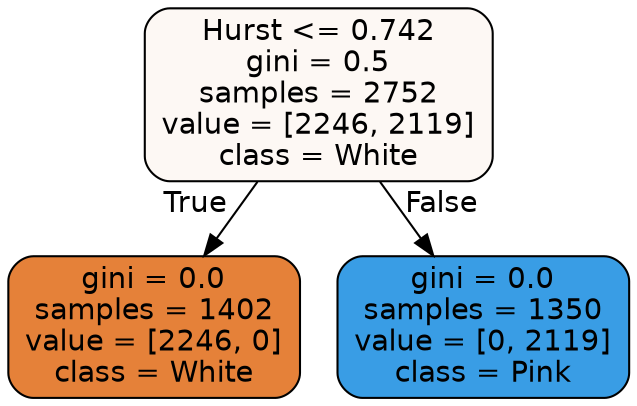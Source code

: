 digraph Tree {
node [shape=box, style="filled, rounded", color="black", fontname=helvetica] ;
edge [fontname=helvetica] ;
0 [label="Hurst <= 0.742\ngini = 0.5\nsamples = 2752\nvalue = [2246, 2119]\nclass = White", fillcolor="#e581390e"] ;
1 [label="gini = 0.0\nsamples = 1402\nvalue = [2246, 0]\nclass = White", fillcolor="#e58139ff"] ;
0 -> 1 [labeldistance=2.5, labelangle=45, headlabel="True"] ;
2 [label="gini = 0.0\nsamples = 1350\nvalue = [0, 2119]\nclass = Pink", fillcolor="#399de5ff"] ;
0 -> 2 [labeldistance=2.5, labelangle=-45, headlabel="False"] ;
}